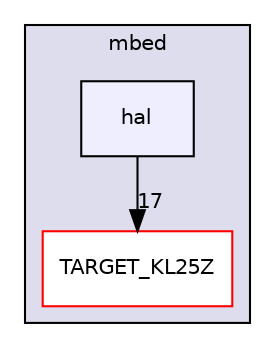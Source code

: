 digraph "Squareroot/mbed/hal" {
  compound=true
  node [ fontsize="10", fontname="Helvetica"];
  edge [ labelfontsize="10", labelfontname="Helvetica"];
  subgraph clusterdir_703d4fff723c672a6ec515c93f48dac4 {
    graph [ bgcolor="#ddddee", pencolor="black", label="mbed" fontname="Helvetica", fontsize="10", URL="dir_703d4fff723c672a6ec515c93f48dac4.html"]
  dir_fc7771426e30b505ed191c57edad0cb6 [shape=box label="TARGET_KL25Z" fillcolor="white" style="filled" color="red" URL="dir_fc7771426e30b505ed191c57edad0cb6.html"];
  dir_0dfffb062590ee4db0864fa771b2fa3a [shape=box, label="hal", style="filled", fillcolor="#eeeeff", pencolor="black", URL="dir_0dfffb062590ee4db0864fa771b2fa3a.html"];
  }
  dir_0dfffb062590ee4db0864fa771b2fa3a->dir_fc7771426e30b505ed191c57edad0cb6 [headlabel="17", labeldistance=1.5 headhref="dir_000004_000006.html"];
}
